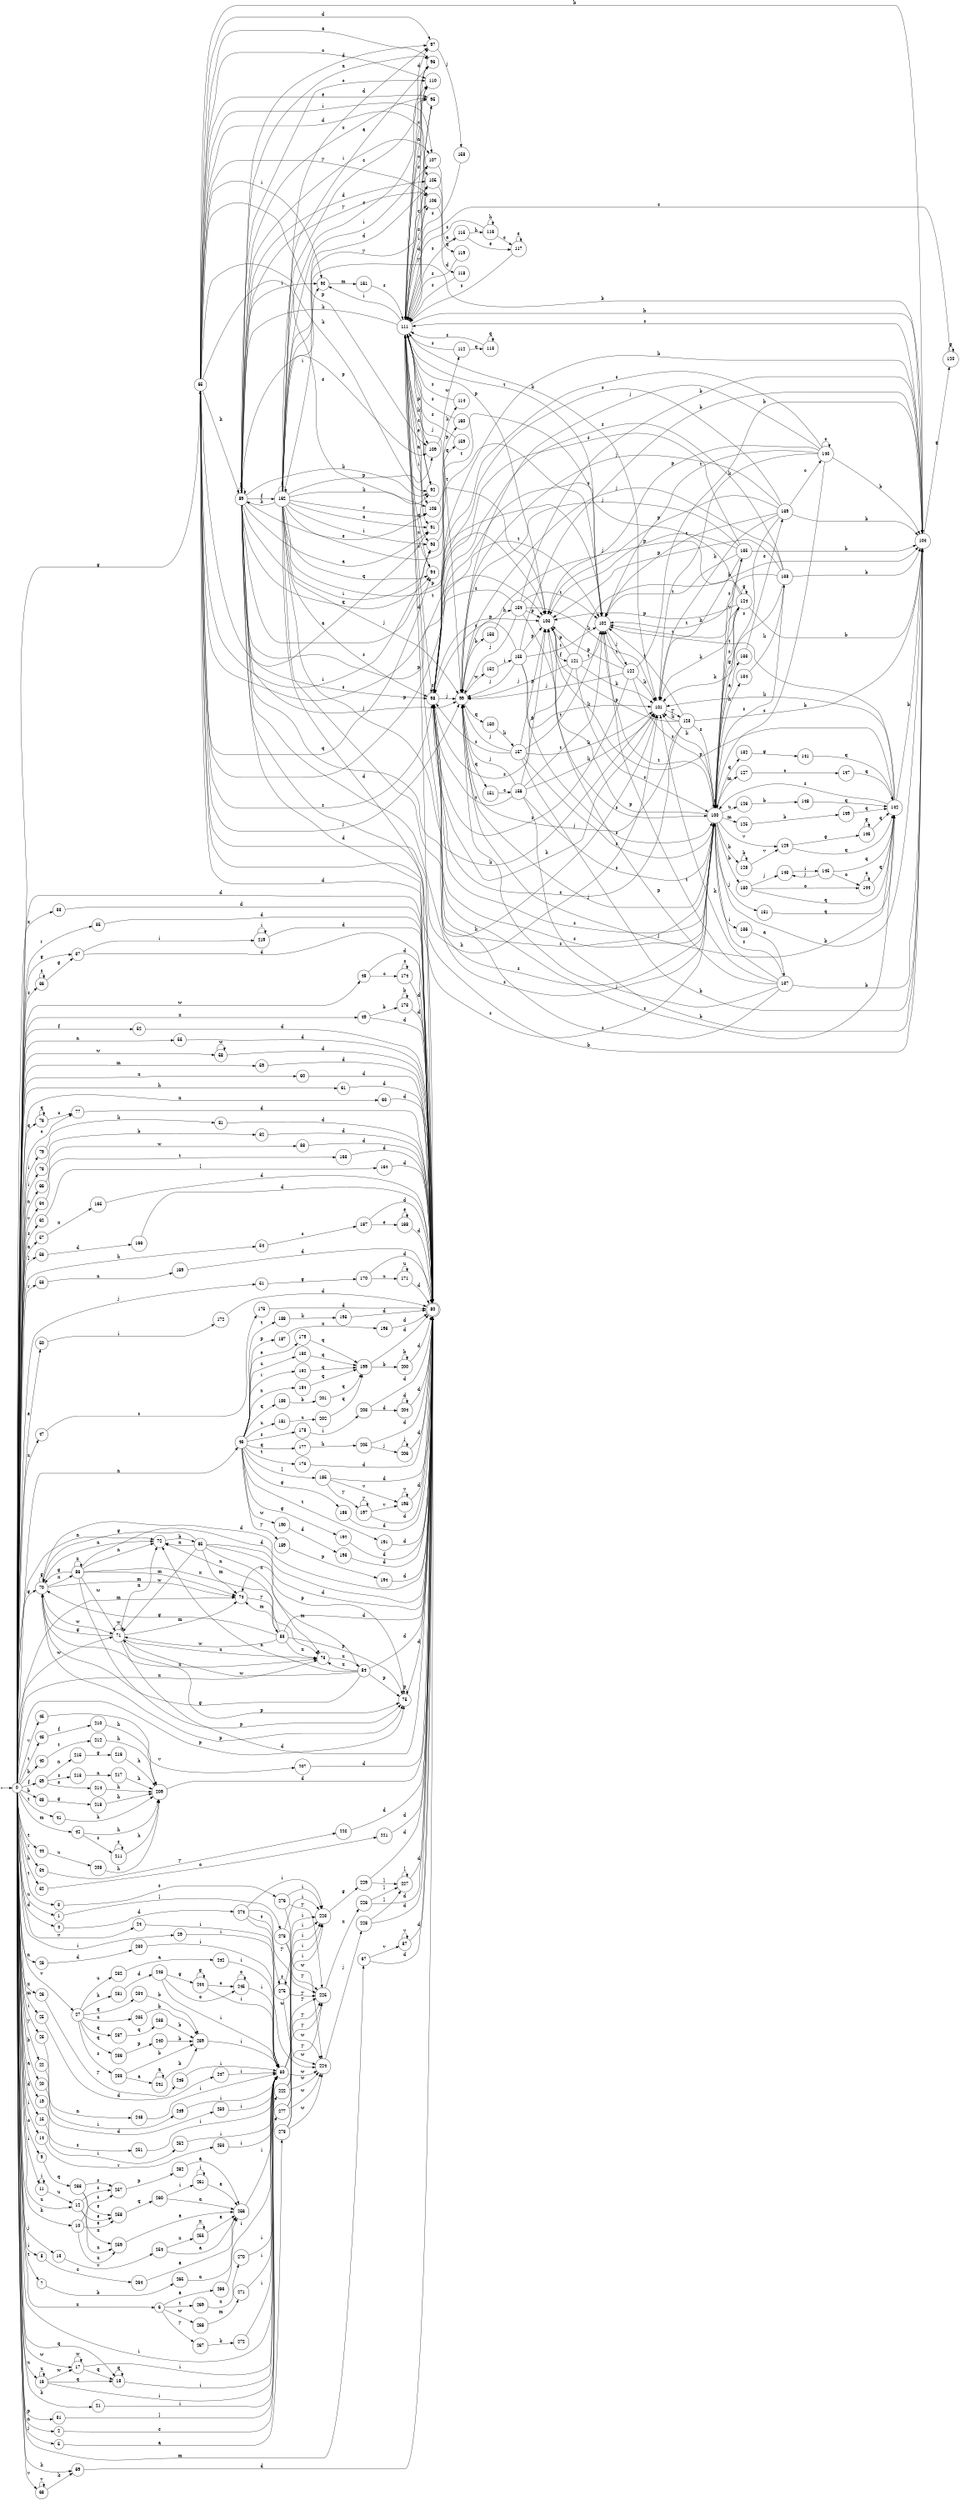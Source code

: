 digraph finite_state_machine {
rankdir=LR;
size="20,20";
node [shape = point]; "dummy0"
node [shape = circle]; "0";
"dummy0" -> "0";
node [shape = circle]; "1";
node [shape = circle]; "2";
node [shape = circle]; "3";
node [shape = circle]; "4";
node [shape = circle]; "5";
node [shape = circle]; "6";
node [shape = circle]; "7";
node [shape = circle]; "8";
node [shape = circle]; "9";
node [shape = circle]; "10";
node [shape = circle]; "11";
node [shape = circle]; "12";
node [shape = circle]; "13";
node [shape = circle]; "14";
node [shape = circle]; "15";
node [shape = circle]; "16";
node [shape = circle]; "17";
node [shape = circle]; "18";
node [shape = circle]; "19";
node [shape = circle]; "20";
node [shape = circle]; "21";
node [shape = circle]; "22";
node [shape = circle]; "23";
node [shape = circle]; "24";
node [shape = circle]; "25";
node [shape = circle]; "26";
node [shape = circle]; "27";
node [shape = circle]; "28";
node [shape = circle]; "29";
node [shape = circle]; "30";
node [shape = circle]; "31";
node [shape = circle]; "32";
node [shape = circle]; "33";
node [shape = circle]; "34";
node [shape = circle]; "35";
node [shape = circle]; "36";
node [shape = circle]; "37";
node [shape = circle]; "38";
node [shape = circle]; "39";
node [shape = circle]; "40";
node [shape = circle]; "41";
node [shape = circle]; "42";
node [shape = circle]; "43";
node [shape = circle]; "44";
node [shape = circle]; "45";
node [shape = circle]; "46";
node [shape = circle]; "47";
node [shape = circle]; "48";
node [shape = circle]; "49";
node [shape = circle]; "50";
node [shape = circle]; "51";
node [shape = circle]; "52";
node [shape = circle]; "53";
node [shape = circle]; "54";
node [shape = circle]; "55";
node [shape = circle]; "56";
node [shape = circle]; "57";
node [shape = circle]; "58";
node [shape = circle]; "59";
node [shape = circle]; "60";
node [shape = circle]; "61";
node [shape = circle]; "62";
node [shape = circle]; "63";
node [shape = circle]; "64";
node [shape = circle]; "65";
node [shape = circle]; "66";
node [shape = circle]; "67";
node [shape = circle]; "68";
node [shape = circle]; "69";
node [shape = circle]; "70";
node [shape = circle]; "71";
node [shape = circle]; "72";
node [shape = circle]; "73";
node [shape = circle]; "74";
node [shape = circle]; "75";
node [shape = circle]; "76";
node [shape = circle]; "77";
node [shape = circle]; "78";
node [shape = circle]; "79";
node [shape = doublecircle]; "80";node [shape = circle]; "81";
node [shape = circle]; "82";
node [shape = circle]; "83";
node [shape = circle]; "84";
node [shape = circle]; "85";
node [shape = circle]; "86";
node [shape = circle]; "87";
node [shape = circle]; "88";
node [shape = circle]; "89";
node [shape = circle]; "90";
node [shape = circle]; "91";
node [shape = circle]; "92";
node [shape = circle]; "93";
node [shape = circle]; "94";
node [shape = circle]; "95";
node [shape = circle]; "96";
node [shape = circle]; "97";
node [shape = circle]; "98";
node [shape = circle]; "99";
node [shape = circle]; "100";
node [shape = circle]; "101";
node [shape = circle]; "102";
node [shape = circle]; "103";
node [shape = circle]; "104";
node [shape = circle]; "105";
node [shape = circle]; "106";
node [shape = circle]; "107";
node [shape = circle]; "108";
node [shape = circle]; "109";
node [shape = circle]; "110";
node [shape = circle]; "111";
node [shape = circle]; "112";
node [shape = circle]; "113";
node [shape = circle]; "114";
node [shape = circle]; "115";
node [shape = circle]; "116";
node [shape = circle]; "117";
node [shape = circle]; "118";
node [shape = circle]; "119";
node [shape = circle]; "120";
node [shape = circle]; "121";
node [shape = circle]; "122";
node [shape = circle]; "123";
node [shape = circle]; "124";
node [shape = circle]; "125";
node [shape = circle]; "126";
node [shape = circle]; "127";
node [shape = circle]; "128";
node [shape = circle]; "129";
node [shape = circle]; "130";
node [shape = circle]; "131";
node [shape = circle]; "132";
node [shape = circle]; "133";
node [shape = circle]; "134";
node [shape = circle]; "135";
node [shape = circle]; "136";
node [shape = circle]; "137";
node [shape = circle]; "138";
node [shape = circle]; "139";
node [shape = circle]; "140";
node [shape = circle]; "141";
node [shape = circle]; "142";
node [shape = circle]; "143";
node [shape = circle]; "144";
node [shape = circle]; "145";
node [shape = circle]; "146";
node [shape = circle]; "147";
node [shape = circle]; "148";
node [shape = circle]; "149";
node [shape = circle]; "150";
node [shape = circle]; "151";
node [shape = circle]; "152";
node [shape = circle]; "153";
node [shape = circle]; "154";
node [shape = circle]; "155";
node [shape = circle]; "156";
node [shape = circle]; "157";
node [shape = circle]; "158";
node [shape = circle]; "159";
node [shape = circle]; "160";
node [shape = circle]; "161";
node [shape = circle]; "162";
node [shape = circle]; "163";
node [shape = circle]; "164";
node [shape = circle]; "165";
node [shape = circle]; "166";
node [shape = circle]; "167";
node [shape = circle]; "168";
node [shape = circle]; "169";
node [shape = circle]; "170";
node [shape = circle]; "171";
node [shape = circle]; "172";
node [shape = circle]; "173";
node [shape = circle]; "174";
node [shape = circle]; "175";
node [shape = circle]; "176";
node [shape = circle]; "177";
node [shape = circle]; "178";
node [shape = circle]; "179";
node [shape = circle]; "180";
node [shape = circle]; "181";
node [shape = circle]; "182";
node [shape = circle]; "183";
node [shape = circle]; "184";
node [shape = circle]; "185";
node [shape = circle]; "186";
node [shape = circle]; "187";
node [shape = circle]; "188";
node [shape = circle]; "189";
node [shape = circle]; "190";
node [shape = circle]; "191";
node [shape = circle]; "192";
node [shape = circle]; "193";
node [shape = circle]; "194";
node [shape = circle]; "195";
node [shape = circle]; "196";
node [shape = circle]; "197";
node [shape = circle]; "198";
node [shape = circle]; "199";
node [shape = circle]; "200";
node [shape = circle]; "201";
node [shape = circle]; "202";
node [shape = circle]; "203";
node [shape = circle]; "204";
node [shape = circle]; "205";
node [shape = circle]; "206";
node [shape = circle]; "207";
node [shape = circle]; "208";
node [shape = circle]; "209";
node [shape = circle]; "210";
node [shape = circle]; "211";
node [shape = circle]; "212";
node [shape = circle]; "213";
node [shape = circle]; "214";
node [shape = circle]; "215";
node [shape = circle]; "216";
node [shape = circle]; "217";
node [shape = circle]; "218";
node [shape = circle]; "219";
node [shape = circle]; "220";
node [shape = circle]; "221";
node [shape = circle]; "222";
node [shape = circle]; "223";
node [shape = circle]; "224";
node [shape = circle]; "225";
node [shape = circle]; "226";
node [shape = circle]; "227";
node [shape = circle]; "228";
node [shape = circle]; "229";
node [shape = circle]; "230";
node [shape = circle]; "231";
node [shape = circle]; "232";
node [shape = circle]; "233";
node [shape = circle]; "234";
node [shape = circle]; "235";
node [shape = circle]; "236";
node [shape = circle]; "237";
node [shape = circle]; "238";
node [shape = circle]; "239";
node [shape = circle]; "240";
node [shape = circle]; "241";
node [shape = circle]; "242";
node [shape = circle]; "243";
node [shape = circle]; "244";
node [shape = circle]; "245";
node [shape = circle]; "246";
node [shape = circle]; "247";
node [shape = circle]; "248";
node [shape = circle]; "249";
node [shape = circle]; "250";
node [shape = circle]; "251";
node [shape = circle]; "252";
node [shape = circle]; "253";
node [shape = circle]; "254";
node [shape = circle]; "255";
node [shape = circle]; "256";
node [shape = circle]; "257";
node [shape = circle]; "258";
node [shape = circle]; "259";
node [shape = circle]; "260";
node [shape = circle]; "261";
node [shape = circle]; "262";
node [shape = circle]; "263";
node [shape = circle]; "264";
node [shape = circle]; "265";
node [shape = circle]; "266";
node [shape = circle]; "267";
node [shape = circle]; "268";
node [shape = circle]; "269";
node [shape = circle]; "270";
node [shape = circle]; "271";
node [shape = circle]; "272";
node [shape = circle]; "273";
node [shape = circle]; "274";
node [shape = circle]; "275";
node [shape = circle]; "276";
node [shape = circle]; "277";
node [shape = circle]; "278";
"0" -> "16" [label = "u"];
 "0" -> "1" [label = "u"];
 "0" -> "12" [label = "u"];
 "0" -> "2" [label = "n"];
 "0" -> "66" [label = "n"];
 "0" -> "55" [label = "n"];
 "0" -> "72" [label = "n"];
 "0" -> "28" [label = "n"];
 "0" -> "46" [label = "n"];
 "0" -> "63" [label = "n"];
 "0" -> "3" [label = "t"];
 "0" -> "7" [label = "t"];
 "0" -> "41" [label = "t"];
 "0" -> "43" [label = "t"];
 "0" -> "44" [label = "t"];
 "0" -> "80" [label = "d"];
 "0" -> "4" [label = "d"];
 "0" -> "15" [label = "d"];
 "0" -> "13" [label = "j"];
 "0" -> "51" [label = "j"];
 "0" -> "5" [label = "j"];
 "0" -> "33" [label = "x"];
 "0" -> "49" [label = "x"];
 "0" -> "6" [label = "x"];
 "0" -> "73" [label = "x"];
 "0" -> "26" [label = "x"];
 "0" -> "60" [label = "x"];
 "0" -> "47" [label = "x"];
 "0" -> "8" [label = "i"];
 "0" -> "11" [label = "i"];
 "0" -> "14" [label = "i"];
 "0" -> "78" [label = "i"];
 "0" -> "79" [label = "i"];
 "0" -> "23" [label = "i"];
 "0" -> "29" [label = "i"];
 "0" -> "30" [label = "i"];
 "0" -> "9" [label = "o"];
 "0" -> "32" [label = "h"];
 "0" -> "10" [label = "h"];
 "0" -> "61" [label = "h"];
 "0" -> "54" [label = "h"];
 "0" -> "48" [label = "w"];
 "0" -> "17" [label = "w"];
 "0" -> "58" [label = "w"];
 "0" -> "71" [label = "w"];
 "0" -> "18" [label = "q"];
 "0" -> "76" [label = "q"];
 "0" -> "57" [label = "a"];
 "0" -> "19" [label = "a"];
 "0" -> "40" [label = "b"];
 "0" -> "20" [label = "b"];
 "0" -> "38" [label = "b"];
 "0" -> "69" [label = "k"];
 "0" -> "21" [label = "k"];
 "0" -> "22" [label = "y"];
 "0" -> "64" [label = "v"];
 "0" -> "68" [label = "v"];
 "0" -> "24" [label = "v"];
 "0" -> "27" [label = "v"];
 "0" -> "45" [label = "v"];
 "0" -> "67" [label = "m"];
 "0" -> "74" [label = "m"];
 "0" -> "25" [label = "m"];
 "0" -> "42" [label = "m"];
 "0" -> "59" [label = "m"];
 "0" -> "75" [label = "p"];
 "0" -> "31" [label = "p"];
 "0" -> "34" [label = "r"];
 "0" -> "35" [label = "r"];
 "0" -> "53" [label = "r"];
 "0" -> "36" [label = "s"];
 "0" -> "62" [label = "s"];
 "0" -> "65" [label = "g"];
 "0" -> "37" [label = "g"];
 "0" -> "70" [label = "g"];
 "0" -> "52" [label = "f"];
 "0" -> "39" [label = "f"];
 "0" -> "50" [label = "e"];
 "0" -> "56" [label = "l"];
 "0" -> "77" [label = "c"];
 "79" -> "81" [label = "k"];
 "81" -> "80" [label = "d"];
 "78" -> "82" [label = "b"];
 "82" -> "80" [label = "d"];
 "77" -> "80" [label = "d"];
 "76" -> "76" [label = "q"];
 "76" -> "77" [label = "c"];
 "75" -> "75" [label = "p"];
 "75" -> "80" [label = "d"];
 "74" -> "83" [label = "y"];
 "83" -> "74" [label = "m"];
 "83" -> "70" [label = "g"];
 "83" -> "71" [label = "w"];
 "83" -> "72" [label = "n"];
 "83" -> "73" [label = "x"];
 "83" -> "75" [label = "p"];
 "83" -> "80" [label = "d"];
 "73" -> "84" [label = "x"];
 "84" -> "73" [label = "x"];
 "84" -> "70" [label = "g"];
 "84" -> "71" [label = "w"];
 "84" -> "72" [label = "n"];
 "84" -> "74" [label = "m"];
 "84" -> "75" [label = "p"];
 "84" -> "80" [label = "d"];
 "72" -> "85" [label = "b"];
 "85" -> "72" [label = "n"];
 "85" -> "70" [label = "g"];
 "85" -> "71" [label = "w"];
 "85" -> "73" [label = "x"];
 "85" -> "74" [label = "m"];
 "85" -> "75" [label = "p"];
 "85" -> "80" [label = "d"];
 "71" -> "71" [label = "w"];
 "71" -> "70" [label = "g"];
 "71" -> "72" [label = "n"];
 "71" -> "73" [label = "x"];
 "71" -> "74" [label = "m"];
 "71" -> "75" [label = "p"];
 "71" -> "80" [label = "d"];
 "70" -> "70" [label = "g"];
 "70" -> "73" [label = "x"];
 "70" -> "86" [label = "x"];
 "70" -> "71" [label = "w"];
 "70" -> "72" [label = "n"];
 "70" -> "74" [label = "m"];
 "70" -> "75" [label = "p"];
 "70" -> "80" [label = "d"];
 "86" -> "73" [label = "x"];
 "86" -> "86" [label = "x"];
 "86" -> "70" [label = "g"];
 "86" -> "71" [label = "w"];
 "86" -> "72" [label = "n"];
 "86" -> "74" [label = "m"];
 "86" -> "75" [label = "p"];
 "86" -> "80" [label = "d"];
 "69" -> "80" [label = "d"];
 "68" -> "68" [label = "v"];
 "68" -> "69" [label = "k"];
 "67" -> "87" [label = "v"];
 "67" -> "80" [label = "d"];
 "87" -> "87" [label = "v"];
 "87" -> "80" [label = "d"];
 "66" -> "88" [label = "w"];
 "88" -> "80" [label = "d"];
 "65" -> "89" [label = "k"];
 "65" -> "92" [label = "k"];
 "65" -> "101" [label = "k"];
 "65" -> "90" [label = "i"];
 "65" -> "107" [label = "i"];
 "65" -> "93" [label = "i"];
 "65" -> "96" [label = "a"];
 "65" -> "91" [label = "a"];
 "65" -> "94" [label = "q"];
 "65" -> "108" [label = "e"];
 "65" -> "95" [label = "e"];
 "65" -> "80" [label = "d"];
 "65" -> "97" [label = "d"];
 "65" -> "105" [label = "d"];
 "65" -> "98" [label = "s"];
 "65" -> "100" [label = "s"];
 "65" -> "99" [label = "j"];
 "65" -> "102" [label = "t"];
 "65" -> "109" [label = "p"];
 "65" -> "103" [label = "p"];
 "65" -> "104" [label = "b"];
 "65" -> "106" [label = "y"];
 "65" -> "110" [label = "c"];
 "110" -> "111" [label = "s"];
 "111" -> "90" [label = "i"];
 "111" -> "107" [label = "i"];
 "111" -> "93" [label = "i"];
 "111" -> "96" [label = "a"];
 "111" -> "91" [label = "a"];
 "111" -> "89" [label = "k"];
 "111" -> "92" [label = "k"];
 "111" -> "101" [label = "k"];
 "111" -> "94" [label = "q"];
 "111" -> "108" [label = "e"];
 "111" -> "95" [label = "e"];
 "111" -> "80" [label = "d"];
 "111" -> "97" [label = "d"];
 "111" -> "105" [label = "d"];
 "111" -> "98" [label = "s"];
 "111" -> "100" [label = "s"];
 "111" -> "99" [label = "j"];
 "111" -> "102" [label = "t"];
 "111" -> "109" [label = "p"];
 "111" -> "103" [label = "p"];
 "111" -> "104" [label = "b"];
 "111" -> "106" [label = "y"];
 "111" -> "110" [label = "c"];
 "109" -> "112" [label = "w"];
 "112" -> "113" [label = "q"];
 "112" -> "111" [label = "s"];
 "113" -> "113" [label = "q"];
 "113" -> "111" [label = "s"];
 "108" -> "114" [label = "k"];
 "114" -> "111" [label = "s"];
 "107" -> "115" [label = "a"];
 "115" -> "116" [label = "h"];
 "115" -> "117" [label = "e"];
 "115" -> "111" [label = "s"];
 "117" -> "117" [label = "e"];
 "117" -> "111" [label = "s"];
 "116" -> "116" [label = "h"];
 "116" -> "117" [label = "e"];
 "116" -> "111" [label = "s"];
 "106" -> "118" [label = "d"];
 "118" -> "111" [label = "s"];
 "105" -> "119" [label = "q"];
 "119" -> "111" [label = "s"];
 "104" -> "120" [label = "g"];
 "104" -> "111" [label = "s"];
 "120" -> "120" [label = "g"];
 "120" -> "111" [label = "s"];
 "103" -> "121" [label = "f"];
 "121" -> "103" [label = "p"];
 "121" -> "98" [label = "s"];
 "121" -> "100" [label = "s"];
 "121" -> "99" [label = "j"];
 "121" -> "101" [label = "k"];
 "121" -> "102" [label = "t"];
 "121" -> "104" [label = "b"];
 "102" -> "122" [label = "j"];
 "122" -> "102" [label = "t"];
 "122" -> "98" [label = "s"];
 "122" -> "100" [label = "s"];
 "122" -> "99" [label = "j"];
 "122" -> "101" [label = "k"];
 "122" -> "103" [label = "p"];
 "122" -> "104" [label = "b"];
 "101" -> "123" [label = "y"];
 "123" -> "101" [label = "k"];
 "123" -> "98" [label = "s"];
 "123" -> "100" [label = "s"];
 "123" -> "99" [label = "j"];
 "123" -> "102" [label = "t"];
 "123" -> "103" [label = "p"];
 "123" -> "104" [label = "b"];
 "100" -> "98" [label = "s"];
 "100" -> "100" [label = "s"];
 "100" -> "124" [label = "g"];
 "100" -> "125" [label = "m"];
 "100" -> "127" [label = "m"];
 "100" -> "126" [label = "u"];
 "100" -> "128" [label = "b"];
 "100" -> "130" [label = "b"];
 "100" -> "104" [label = "b"];
 "100" -> "129" [label = "v"];
 "100" -> "135" [label = "v"];
 "100" -> "99" [label = "j"];
 "100" -> "131" [label = "j"];
 "100" -> "132" [label = "q"];
 "100" -> "133" [label = "a"];
 "100" -> "134" [label = "h"];
 "100" -> "136" [label = "i"];
 "100" -> "101" [label = "k"];
 "100" -> "102" [label = "t"];
 "100" -> "103" [label = "p"];
 "136" -> "137" [label = "a"];
 "137" -> "98" [label = "s"];
 "137" -> "100" [label = "s"];
 "137" -> "99" [label = "j"];
 "137" -> "101" [label = "k"];
 "137" -> "102" [label = "t"];
 "137" -> "103" [label = "p"];
 "137" -> "104" [label = "b"];
 "135" -> "98" [label = "s"];
 "135" -> "100" [label = "s"];
 "135" -> "99" [label = "j"];
 "135" -> "101" [label = "k"];
 "135" -> "102" [label = "t"];
 "135" -> "103" [label = "p"];
 "135" -> "104" [label = "b"];
 "134" -> "138" [label = "k"];
 "138" -> "98" [label = "s"];
 "138" -> "100" [label = "s"];
 "138" -> "99" [label = "j"];
 "138" -> "101" [label = "k"];
 "138" -> "102" [label = "t"];
 "138" -> "103" [label = "p"];
 "138" -> "104" [label = "b"];
 "133" -> "139" [label = "e"];
 "139" -> "140" [label = "c"];
 "139" -> "98" [label = "s"];
 "139" -> "100" [label = "s"];
 "139" -> "99" [label = "j"];
 "139" -> "101" [label = "k"];
 "139" -> "102" [label = "t"];
 "139" -> "103" [label = "p"];
 "139" -> "104" [label = "b"];
 "140" -> "140" [label = "c"];
 "140" -> "98" [label = "s"];
 "140" -> "100" [label = "s"];
 "140" -> "99" [label = "j"];
 "140" -> "101" [label = "k"];
 "140" -> "102" [label = "t"];
 "140" -> "103" [label = "p"];
 "140" -> "104" [label = "b"];
 "132" -> "141" [label = "g"];
 "141" -> "142" [label = "q"];
 "142" -> "98" [label = "s"];
 "142" -> "100" [label = "s"];
 "142" -> "99" [label = "j"];
 "142" -> "101" [label = "k"];
 "142" -> "102" [label = "t"];
 "142" -> "103" [label = "p"];
 "142" -> "104" [label = "b"];
 "131" -> "142" [label = "q"];
 "130" -> "143" [label = "j"];
 "130" -> "144" [label = "o"];
 "130" -> "142" [label = "q"];
 "144" -> "144" [label = "o"];
 "144" -> "142" [label = "q"];
 "143" -> "145" [label = "i"];
 "145" -> "143" [label = "j"];
 "145" -> "144" [label = "o"];
 "145" -> "142" [label = "q"];
 "129" -> "146" [label = "g"];
 "129" -> "142" [label = "q"];
 "146" -> "146" [label = "g"];
 "146" -> "142" [label = "q"];
 "128" -> "128" [label = "b"];
 "128" -> "129" [label = "v"];
 "127" -> "147" [label = "c"];
 "147" -> "142" [label = "q"];
 "126" -> "148" [label = "b"];
 "148" -> "142" [label = "q"];
 "125" -> "149" [label = "b"];
 "149" -> "142" [label = "q"];
 "124" -> "124" [label = "g"];
 "124" -> "98" [label = "s"];
 "124" -> "100" [label = "s"];
 "124" -> "99" [label = "j"];
 "124" -> "101" [label = "k"];
 "124" -> "102" [label = "t"];
 "124" -> "103" [label = "p"];
 "124" -> "104" [label = "b"];
 "99" -> "150" [label = "q"];
 "99" -> "151" [label = "q"];
 "99" -> "152" [label = "w"];
 "99" -> "153" [label = "b"];
 "153" -> "154" [label = "h"];
 "154" -> "99" [label = "j"];
 "154" -> "98" [label = "s"];
 "154" -> "100" [label = "s"];
 "154" -> "101" [label = "k"];
 "154" -> "102" [label = "t"];
 "154" -> "103" [label = "p"];
 "154" -> "104" [label = "b"];
 "152" -> "155" [label = "i"];
 "155" -> "99" [label = "j"];
 "155" -> "98" [label = "s"];
 "155" -> "100" [label = "s"];
 "155" -> "101" [label = "k"];
 "155" -> "102" [label = "t"];
 "155" -> "103" [label = "p"];
 "155" -> "104" [label = "b"];
 "151" -> "156" [label = "c"];
 "156" -> "99" [label = "j"];
 "156" -> "98" [label = "s"];
 "156" -> "100" [label = "s"];
 "156" -> "101" [label = "k"];
 "156" -> "102" [label = "t"];
 "156" -> "103" [label = "p"];
 "156" -> "104" [label = "b"];
 "150" -> "157" [label = "k"];
 "157" -> "99" [label = "j"];
 "157" -> "98" [label = "s"];
 "157" -> "100" [label = "s"];
 "157" -> "101" [label = "k"];
 "157" -> "102" [label = "t"];
 "157" -> "103" [label = "p"];
 "157" -> "104" [label = "b"];
 "98" -> "98" [label = "s"];
 "98" -> "100" [label = "s"];
 "98" -> "99" [label = "j"];
 "98" -> "101" [label = "k"];
 "98" -> "102" [label = "t"];
 "98" -> "103" [label = "p"];
 "98" -> "104" [label = "b"];
 "97" -> "158" [label = "j"];
 "158" -> "111" [label = "s"];
 "96" -> "111" [label = "s"];
 "95" -> "111" [label = "s"];
 "94" -> "111" [label = "s"];
 "93" -> "159" [label = "q"];
 "159" -> "111" [label = "s"];
 "92" -> "111" [label = "s"];
 "91" -> "160" [label = "p"];
 "160" -> "111" [label = "s"];
 "90" -> "161" [label = "m"];
 "161" -> "111" [label = "s"];
 "89" -> "89" [label = "k"];
 "89" -> "92" [label = "k"];
 "89" -> "101" [label = "k"];
 "89" -> "162" [label = "f"];
 "89" -> "90" [label = "i"];
 "89" -> "107" [label = "i"];
 "89" -> "93" [label = "i"];
 "89" -> "96" [label = "a"];
 "89" -> "91" [label = "a"];
 "89" -> "94" [label = "q"];
 "89" -> "108" [label = "e"];
 "89" -> "95" [label = "e"];
 "89" -> "80" [label = "d"];
 "89" -> "97" [label = "d"];
 "89" -> "105" [label = "d"];
 "89" -> "98" [label = "s"];
 "89" -> "100" [label = "s"];
 "89" -> "99" [label = "j"];
 "89" -> "102" [label = "t"];
 "89" -> "109" [label = "p"];
 "89" -> "103" [label = "p"];
 "89" -> "104" [label = "b"];
 "89" -> "106" [label = "y"];
 "89" -> "110" [label = "c"];
 "162" -> "162" [label = "f"];
 "162" -> "89" [label = "k"];
 "162" -> "92" [label = "k"];
 "162" -> "101" [label = "k"];
 "162" -> "90" [label = "i"];
 "162" -> "107" [label = "i"];
 "162" -> "93" [label = "i"];
 "162" -> "96" [label = "a"];
 "162" -> "91" [label = "a"];
 "162" -> "94" [label = "q"];
 "162" -> "108" [label = "e"];
 "162" -> "95" [label = "e"];
 "162" -> "80" [label = "d"];
 "162" -> "97" [label = "d"];
 "162" -> "105" [label = "d"];
 "162" -> "98" [label = "s"];
 "162" -> "100" [label = "s"];
 "162" -> "99" [label = "j"];
 "162" -> "102" [label = "t"];
 "162" -> "109" [label = "p"];
 "162" -> "103" [label = "p"];
 "162" -> "104" [label = "b"];
 "162" -> "106" [label = "y"];
 "162" -> "110" [label = "c"];
 "64" -> "163" [label = "t"];
 "163" -> "80" [label = "d"];
 "63" -> "80" [label = "d"];
 "62" -> "164" [label = "l"];
 "164" -> "80" [label = "d"];
 "61" -> "80" [label = "d"];
 "60" -> "80" [label = "d"];
 "59" -> "80" [label = "d"];
 "58" -> "58" [label = "w"];
 "58" -> "80" [label = "d"];
 "57" -> "165" [label = "x"];
 "165" -> "80" [label = "d"];
 "56" -> "166" [label = "d"];
 "166" -> "80" [label = "d"];
 "55" -> "80" [label = "d"];
 "54" -> "167" [label = "c"];
 "167" -> "168" [label = "e"];
 "167" -> "80" [label = "d"];
 "168" -> "168" [label = "e"];
 "168" -> "80" [label = "d"];
 "53" -> "169" [label = "n"];
 "169" -> "80" [label = "d"];
 "52" -> "80" [label = "d"];
 "51" -> "170" [label = "g"];
 "170" -> "171" [label = "u"];
 "170" -> "80" [label = "d"];
 "171" -> "171" [label = "u"];
 "171" -> "80" [label = "d"];
 "50" -> "172" [label = "i"];
 "172" -> "80" [label = "d"];
 "49" -> "173" [label = "b"];
 "49" -> "80" [label = "d"];
 "173" -> "173" [label = "b"];
 "173" -> "80" [label = "d"];
 "48" -> "174" [label = "c"];
 "48" -> "80" [label = "d"];
 "174" -> "174" [label = "c"];
 "174" -> "80" [label = "d"];
 "47" -> "175" [label = "s"];
 "175" -> "80" [label = "d"];
 "46" -> "176" [label = "t"];
 "46" -> "188" [label = "t"];
 "46" -> "191" [label = "t"];
 "46" -> "177" [label = "q"];
 "46" -> "183" [label = "q"];
 "46" -> "178" [label = "s"];
 "46" -> "179" [label = "o"];
 "46" -> "180" [label = "u"];
 "46" -> "181" [label = "u"];
 "46" -> "182" [label = "r"];
 "46" -> "184" [label = "x"];
 "46" -> "185" [label = "l"];
 "46" -> "192" [label = "g"];
 "46" -> "186" [label = "g"];
 "46" -> "187" [label = "p"];
 "46" -> "189" [label = "y"];
 "46" -> "190" [label = "w"];
 "192" -> "80" [label = "d"];
 "191" -> "80" [label = "d"];
 "190" -> "193" [label = "d"];
 "193" -> "80" [label = "d"];
 "189" -> "194" [label = "p"];
 "194" -> "80" [label = "d"];
 "188" -> "195" [label = "k"];
 "195" -> "80" [label = "d"];
 "187" -> "196" [label = "x"];
 "196" -> "80" [label = "d"];
 "186" -> "80" [label = "d"];
 "185" -> "197" [label = "y"];
 "185" -> "198" [label = "v"];
 "185" -> "80" [label = "d"];
 "198" -> "198" [label = "v"];
 "198" -> "80" [label = "d"];
 "197" -> "197" [label = "y"];
 "197" -> "198" [label = "v"];
 "197" -> "80" [label = "d"];
 "184" -> "199" [label = "q"];
 "199" -> "200" [label = "b"];
 "199" -> "80" [label = "d"];
 "200" -> "200" [label = "b"];
 "200" -> "80" [label = "d"];
 "183" -> "201" [label = "b"];
 "201" -> "199" [label = "q"];
 "182" -> "199" [label = "q"];
 "181" -> "202" [label = "u"];
 "202" -> "199" [label = "q"];
 "180" -> "199" [label = "q"];
 "179" -> "199" [label = "q"];
 "178" -> "203" [label = "i"];
 "203" -> "80" [label = "d"];
 "203" -> "204" [label = "d"];
 "204" -> "80" [label = "d"];
 "204" -> "204" [label = "d"];
 "177" -> "205" [label = "h"];
 "205" -> "206" [label = "j"];
 "205" -> "80" [label = "d"];
 "206" -> "206" [label = "j"];
 "206" -> "80" [label = "d"];
 "176" -> "80" [label = "d"];
 "45" -> "207" [label = "v"];
 "207" -> "80" [label = "d"];
 "44" -> "208" [label = "u"];
 "208" -> "209" [label = "h"];
 "209" -> "80" [label = "d"];
 "43" -> "210" [label = "f"];
 "210" -> "209" [label = "h"];
 "42" -> "211" [label = "s"];
 "42" -> "209" [label = "h"];
 "211" -> "211" [label = "s"];
 "211" -> "209" [label = "h"];
 "41" -> "209" [label = "h"];
 "40" -> "212" [label = "t"];
 "212" -> "209" [label = "h"];
 "39" -> "213" [label = "s"];
 "39" -> "214" [label = "e"];
 "39" -> "215" [label = "n"];
 "215" -> "216" [label = "g"];
 "216" -> "209" [label = "h"];
 "214" -> "209" [label = "h"];
 "213" -> "217" [label = "n"];
 "217" -> "209" [label = "h"];
 "38" -> "218" [label = "g"];
 "218" -> "209" [label = "h"];
 "37" -> "219" [label = "i"];
 "37" -> "80" [label = "d"];
 "219" -> "219" [label = "i"];
 "219" -> "80" [label = "d"];
 "36" -> "36" [label = "s"];
 "36" -> "37" [label = "g"];
 "35" -> "80" [label = "d"];
 "34" -> "220" [label = "y"];
 "220" -> "80" [label = "d"];
 "33" -> "80" [label = "d"];
 "32" -> "221" [label = "o"];
 "221" -> "80" [label = "d"];
 "31" -> "222" [label = "l"];
 "222" -> "223" [label = "i"];
 "222" -> "224" [label = "w"];
 "222" -> "225" [label = "y"];
 "225" -> "226" [label = "x"];
 "226" -> "227" [label = "l"];
 "226" -> "80" [label = "d"];
 "227" -> "227" [label = "l"];
 "227" -> "80" [label = "d"];
 "224" -> "228" [label = "j"];
 "228" -> "227" [label = "l"];
 "228" -> "80" [label = "d"];
 "223" -> "229" [label = "g"];
 "229" -> "227" [label = "l"];
 "229" -> "80" [label = "d"];
 "30" -> "223" [label = "i"];
 "30" -> "224" [label = "w"];
 "30" -> "225" [label = "y"];
 "29" -> "30" [label = "i"];
 "28" -> "230" [label = "d"];
 "230" -> "30" [label = "i"];
 "27" -> "231" [label = "h"];
 "27" -> "232" [label = "u"];
 "27" -> "233" [label = "s"];
 "27" -> "234" [label = "q"];
 "27" -> "236" [label = "q"];
 "27" -> "237" [label = "q"];
 "27" -> "235" [label = "x"];
 "237" -> "238" [label = "q"];
 "238" -> "239" [label = "b"];
 "239" -> "30" [label = "i"];
 "236" -> "240" [label = "p"];
 "240" -> "239" [label = "b"];
 "235" -> "239" [label = "b"];
 "234" -> "239" [label = "b"];
 "233" -> "241" [label = "a"];
 "233" -> "239" [label = "b"];
 "241" -> "241" [label = "a"];
 "241" -> "239" [label = "b"];
 "232" -> "242" [label = "a"];
 "242" -> "30" [label = "i"];
 "231" -> "243" [label = "d"];
 "243" -> "244" [label = "g"];
 "243" -> "245" [label = "o"];
 "243" -> "30" [label = "i"];
 "245" -> "245" [label = "o"];
 "245" -> "30" [label = "i"];
 "244" -> "244" [label = "g"];
 "244" -> "245" [label = "o"];
 "244" -> "30" [label = "i"];
 "26" -> "246" [label = "y"];
 "246" -> "30" [label = "i"];
 "25" -> "247" [label = "d"];
 "247" -> "30" [label = "i"];
 "24" -> "30" [label = "i"];
 "23" -> "248" [label = "n"];
 "248" -> "30" [label = "i"];
 "22" -> "249" [label = "i"];
 "249" -> "30" [label = "i"];
 "21" -> "30" [label = "i"];
 "20" -> "250" [label = "d"];
 "250" -> "30" [label = "i"];
 "19" -> "251" [label = "s"];
 "251" -> "30" [label = "i"];
 "18" -> "18" [label = "q"];
 "18" -> "30" [label = "i"];
 "17" -> "17" [label = "w"];
 "17" -> "18" [label = "q"];
 "17" -> "30" [label = "i"];
 "16" -> "16" [label = "u"];
 "16" -> "17" [label = "w"];
 "16" -> "18" [label = "q"];
 "16" -> "30" [label = "i"];
 "15" -> "252" [label = "i"];
 "252" -> "30" [label = "i"];
 "14" -> "253" [label = "r"];
 "253" -> "30" [label = "i"];
 "13" -> "254" [label = "v"];
 "254" -> "255" [label = "x"];
 "254" -> "256" [label = "a"];
 "256" -> "30" [label = "i"];
 "255" -> "255" [label = "x"];
 "255" -> "256" [label = "a"];
 "12" -> "257" [label = "s"];
 "12" -> "258" [label = "e"];
 "12" -> "259" [label = "x"];
 "259" -> "256" [label = "a"];
 "258" -> "260" [label = "q"];
 "260" -> "261" [label = "i"];
 "260" -> "256" [label = "a"];
 "261" -> "261" [label = "i"];
 "261" -> "256" [label = "a"];
 "257" -> "262" [label = "p"];
 "262" -> "256" [label = "a"];
 "11" -> "11" [label = "i"];
 "11" -> "12" [label = "u"];
 "10" -> "257" [label = "s"];
 "10" -> "258" [label = "e"];
 "10" -> "259" [label = "x"];
 "9" -> "263" [label = "q"];
 "263" -> "257" [label = "s"];
 "263" -> "258" [label = "e"];
 "263" -> "259" [label = "x"];
 "8" -> "264" [label = "c"];
 "264" -> "256" [label = "a"];
 "7" -> "265" [label = "b"];
 "265" -> "256" [label = "a"];
 "6" -> "266" [label = "a"];
 "6" -> "267" [label = "y"];
 "6" -> "268" [label = "w"];
 "6" -> "269" [label = "t"];
 "269" -> "270" [label = "x"];
 "270" -> "30" [label = "i"];
 "268" -> "271" [label = "m"];
 "271" -> "30" [label = "i"];
 "267" -> "272" [label = "k"];
 "272" -> "30" [label = "i"];
 "266" -> "30" [label = "i"];
 "5" -> "273" [label = "a"];
 "273" -> "223" [label = "i"];
 "273" -> "224" [label = "w"];
 "273" -> "225" [label = "y"];
 "4" -> "274" [label = "d"];
 "274" -> "275" [label = "s"];
 "274" -> "223" [label = "i"];
 "274" -> "224" [label = "w"];
 "274" -> "225" [label = "y"];
 "275" -> "275" [label = "s"];
 "275" -> "223" [label = "i"];
 "275" -> "224" [label = "w"];
 "275" -> "225" [label = "y"];
 "3" -> "276" [label = "s"];
 "276" -> "223" [label = "i"];
 "276" -> "224" [label = "w"];
 "276" -> "225" [label = "y"];
 "2" -> "277" [label = "e"];
 "277" -> "223" [label = "i"];
 "277" -> "224" [label = "w"];
 "277" -> "225" [label = "y"];
 "1" -> "278" [label = "l"];
 "278" -> "223" [label = "i"];
 "278" -> "224" [label = "w"];
 "278" -> "225" [label = "y"];
 }
